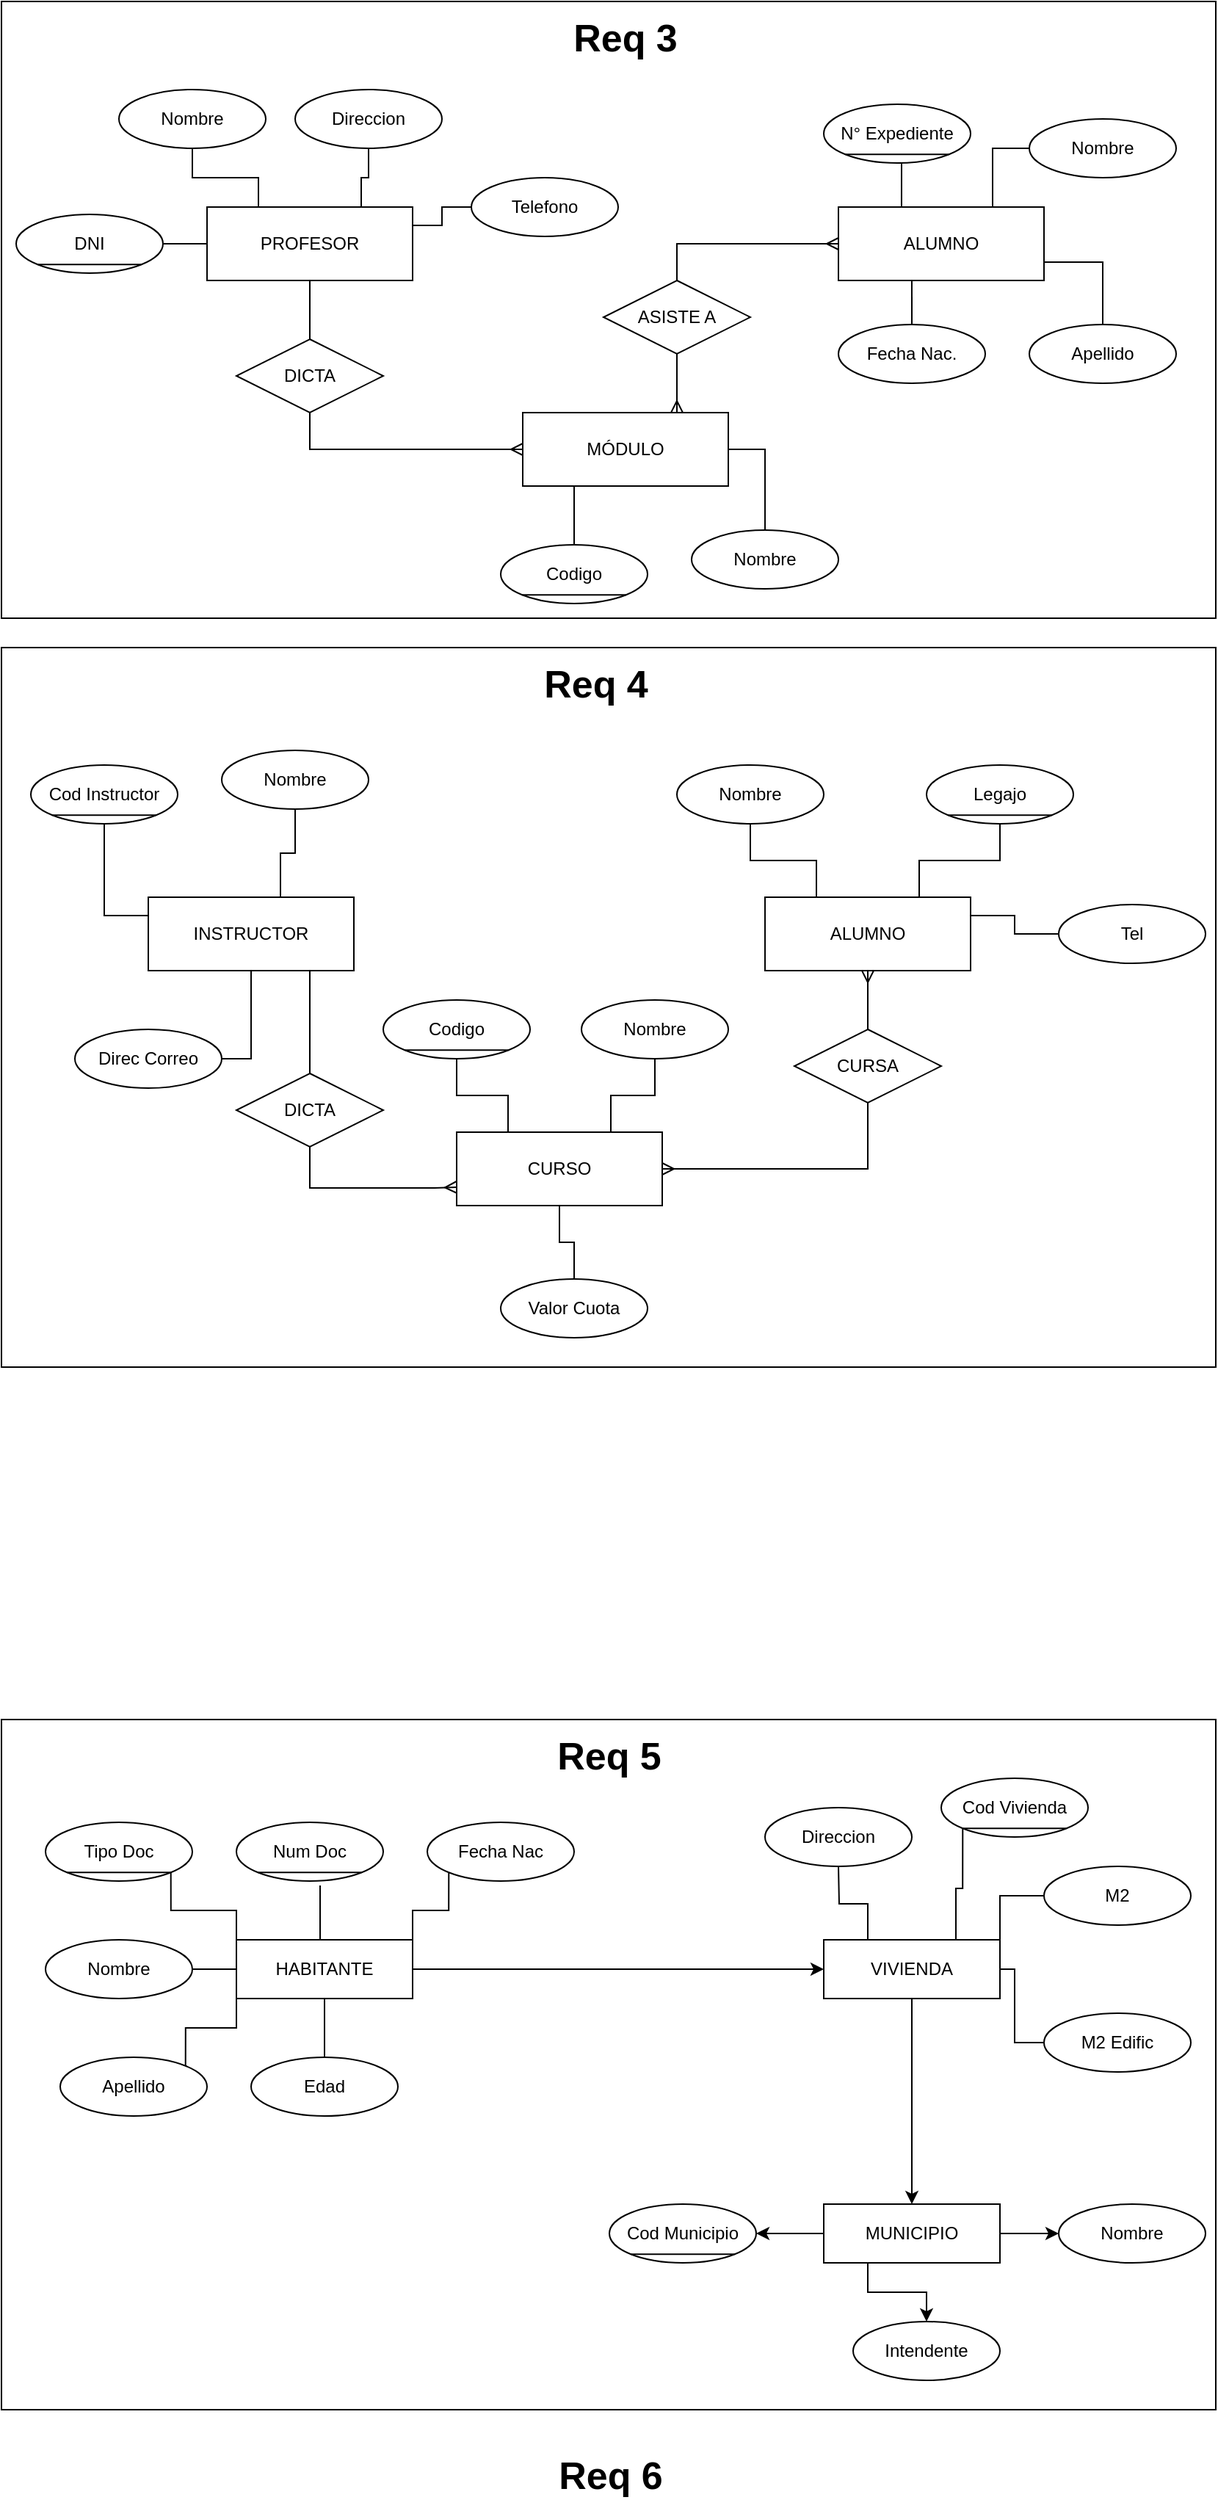 <mxfile version="24.7.5">
  <diagram name="Página-1" id="k-0Oj2JLBfaK-q1ZUJxf">
    <mxGraphModel dx="1098" dy="838" grid="1" gridSize="10" guides="1" tooltips="1" connect="1" arrows="1" fold="1" page="1" pageScale="1" pageWidth="827" pageHeight="1169" math="0" shadow="0">
      <root>
        <mxCell id="0" />
        <mxCell id="1" parent="0" />
        <mxCell id="__Xazit7oAMGZoD1hRbR-122" value="" style="rounded=0;whiteSpace=wrap;html=1;" vertex="1" parent="1">
          <mxGeometry y="1170" width="827" height="470" as="geometry" />
        </mxCell>
        <mxCell id="__Xazit7oAMGZoD1hRbR-79" value="" style="rounded=0;whiteSpace=wrap;html=1;" vertex="1" parent="1">
          <mxGeometry y="440" width="827" height="490" as="geometry" />
        </mxCell>
        <mxCell id="__Xazit7oAMGZoD1hRbR-42" value="" style="rounded=0;whiteSpace=wrap;html=1;" vertex="1" parent="1">
          <mxGeometry width="827" height="420" as="geometry" />
        </mxCell>
        <mxCell id="__Xazit7oAMGZoD1hRbR-1" value="&lt;b&gt;&lt;font style=&quot;font-size: 26px;&quot;&gt;Req 3&lt;/font&gt;&lt;/b&gt;" style="text;html=1;align=center;verticalAlign=middle;whiteSpace=wrap;rounded=0;" vertex="1" parent="1">
          <mxGeometry x="280" y="10" width="290" height="30" as="geometry" />
        </mxCell>
        <mxCell id="__Xazit7oAMGZoD1hRbR-14" style="edgeStyle=orthogonalEdgeStyle;rounded=0;orthogonalLoop=1;jettySize=auto;html=1;exitX=0.5;exitY=1;exitDx=0;exitDy=0;entryX=0;entryY=0.5;entryDx=0;entryDy=0;endArrow=ERmany;endFill=0;" edge="1" parent="1" source="__Xazit7oAMGZoD1hRbR-2" target="__Xazit7oAMGZoD1hRbR-6">
          <mxGeometry relative="1" as="geometry" />
        </mxCell>
        <mxCell id="__Xazit7oAMGZoD1hRbR-2" value="PROFESOR" style="rounded=0;whiteSpace=wrap;html=1;" vertex="1" parent="1">
          <mxGeometry x="140" y="140" width="140" height="50" as="geometry" />
        </mxCell>
        <mxCell id="__Xazit7oAMGZoD1hRbR-9" style="edgeStyle=orthogonalEdgeStyle;rounded=0;orthogonalLoop=1;jettySize=auto;html=1;exitX=0;exitY=0.5;exitDx=0;exitDy=0;entryX=0.75;entryY=0;entryDx=0;entryDy=0;endArrow=ERmany;endFill=0;startArrow=ERmany;startFill=0;" edge="1" parent="1" source="__Xazit7oAMGZoD1hRbR-5" target="__Xazit7oAMGZoD1hRbR-6">
          <mxGeometry relative="1" as="geometry" />
        </mxCell>
        <mxCell id="__Xazit7oAMGZoD1hRbR-5" value="ALUMNO" style="rounded=0;whiteSpace=wrap;html=1;" vertex="1" parent="1">
          <mxGeometry x="570" y="140" width="140" height="50" as="geometry" />
        </mxCell>
        <mxCell id="__Xazit7oAMGZoD1hRbR-38" style="edgeStyle=orthogonalEdgeStyle;rounded=0;orthogonalLoop=1;jettySize=auto;html=1;exitX=0.25;exitY=1;exitDx=0;exitDy=0;entryX=0.5;entryY=0;entryDx=0;entryDy=0;endArrow=none;endFill=0;" edge="1" parent="1" source="__Xazit7oAMGZoD1hRbR-6" target="__Xazit7oAMGZoD1hRbR-35">
          <mxGeometry relative="1" as="geometry" />
        </mxCell>
        <mxCell id="__Xazit7oAMGZoD1hRbR-6" value="&lt;div&gt;MÓDULO&lt;/div&gt;" style="rounded=0;whiteSpace=wrap;html=1;" vertex="1" parent="1">
          <mxGeometry x="355" y="280" width="140" height="50" as="geometry" />
        </mxCell>
        <mxCell id="__Xazit7oAMGZoD1hRbR-15" value="DICTA" style="rhombus;whiteSpace=wrap;html=1;" vertex="1" parent="1">
          <mxGeometry x="160" y="230" width="100" height="50" as="geometry" />
        </mxCell>
        <mxCell id="__Xazit7oAMGZoD1hRbR-17" value="ASISTE A" style="rhombus;whiteSpace=wrap;html=1;" vertex="1" parent="1">
          <mxGeometry x="410" y="190" width="100" height="50" as="geometry" />
        </mxCell>
        <mxCell id="__Xazit7oAMGZoD1hRbR-23" style="edgeStyle=orthogonalEdgeStyle;rounded=0;orthogonalLoop=1;jettySize=auto;html=1;exitX=0.5;exitY=1;exitDx=0;exitDy=0;entryX=0.25;entryY=0;entryDx=0;entryDy=0;endArrow=none;endFill=0;" edge="1" parent="1" source="__Xazit7oAMGZoD1hRbR-18" target="__Xazit7oAMGZoD1hRbR-2">
          <mxGeometry relative="1" as="geometry" />
        </mxCell>
        <mxCell id="__Xazit7oAMGZoD1hRbR-18" value="Nombre" style="ellipse;whiteSpace=wrap;html=1;" vertex="1" parent="1">
          <mxGeometry x="80" y="60" width="100" height="40" as="geometry" />
        </mxCell>
        <mxCell id="__Xazit7oAMGZoD1hRbR-22" style="edgeStyle=orthogonalEdgeStyle;rounded=0;orthogonalLoop=1;jettySize=auto;html=1;exitX=0.5;exitY=1;exitDx=0;exitDy=0;entryX=0.75;entryY=0;entryDx=0;entryDy=0;endArrow=none;endFill=0;" edge="1" parent="1" source="__Xazit7oAMGZoD1hRbR-19" target="__Xazit7oAMGZoD1hRbR-2">
          <mxGeometry relative="1" as="geometry" />
        </mxCell>
        <mxCell id="__Xazit7oAMGZoD1hRbR-19" value="Direccion" style="ellipse;whiteSpace=wrap;html=1;" vertex="1" parent="1">
          <mxGeometry x="200" y="60" width="100" height="40" as="geometry" />
        </mxCell>
        <mxCell id="__Xazit7oAMGZoD1hRbR-24" style="edgeStyle=orthogonalEdgeStyle;rounded=0;orthogonalLoop=1;jettySize=auto;html=1;exitX=1;exitY=0.5;exitDx=0;exitDy=0;entryX=0;entryY=0.5;entryDx=0;entryDy=0;endArrow=none;endFill=0;" edge="1" parent="1" source="__Xazit7oAMGZoD1hRbR-20" target="__Xazit7oAMGZoD1hRbR-2">
          <mxGeometry relative="1" as="geometry" />
        </mxCell>
        <mxCell id="__Xazit7oAMGZoD1hRbR-20" value="DNI" style="ellipse;whiteSpace=wrap;html=1;" vertex="1" parent="1">
          <mxGeometry x="10" y="145" width="100" height="40" as="geometry" />
        </mxCell>
        <mxCell id="__Xazit7oAMGZoD1hRbR-25" style="edgeStyle=orthogonalEdgeStyle;rounded=0;orthogonalLoop=1;jettySize=auto;html=1;exitX=0;exitY=0.5;exitDx=0;exitDy=0;entryX=1;entryY=0.25;entryDx=0;entryDy=0;endArrow=none;endFill=0;" edge="1" parent="1" source="__Xazit7oAMGZoD1hRbR-21" target="__Xazit7oAMGZoD1hRbR-2">
          <mxGeometry relative="1" as="geometry" />
        </mxCell>
        <mxCell id="__Xazit7oAMGZoD1hRbR-21" value="Telefono" style="ellipse;whiteSpace=wrap;html=1;" vertex="1" parent="1">
          <mxGeometry x="320" y="120" width="100" height="40" as="geometry" />
        </mxCell>
        <mxCell id="__Xazit7oAMGZoD1hRbR-33" style="edgeStyle=orthogonalEdgeStyle;rounded=0;orthogonalLoop=1;jettySize=auto;html=1;exitX=0;exitY=0.5;exitDx=0;exitDy=0;entryX=0.75;entryY=0;entryDx=0;entryDy=0;endArrow=none;endFill=0;" edge="1" parent="1" source="__Xazit7oAMGZoD1hRbR-27" target="__Xazit7oAMGZoD1hRbR-5">
          <mxGeometry relative="1" as="geometry" />
        </mxCell>
        <mxCell id="__Xazit7oAMGZoD1hRbR-27" value="Nombre" style="ellipse;whiteSpace=wrap;html=1;" vertex="1" parent="1">
          <mxGeometry x="700" y="80" width="100" height="40" as="geometry" />
        </mxCell>
        <mxCell id="__Xazit7oAMGZoD1hRbR-28" value="Fecha Nac." style="ellipse;whiteSpace=wrap;html=1;" vertex="1" parent="1">
          <mxGeometry x="570" y="220" width="100" height="40" as="geometry" />
        </mxCell>
        <mxCell id="__Xazit7oAMGZoD1hRbR-32" style="edgeStyle=orthogonalEdgeStyle;rounded=0;orthogonalLoop=1;jettySize=auto;html=1;exitX=0.5;exitY=0;exitDx=0;exitDy=0;entryX=1;entryY=0.75;entryDx=0;entryDy=0;endArrow=none;endFill=0;" edge="1" parent="1" source="__Xazit7oAMGZoD1hRbR-29" target="__Xazit7oAMGZoD1hRbR-5">
          <mxGeometry relative="1" as="geometry" />
        </mxCell>
        <mxCell id="__Xazit7oAMGZoD1hRbR-29" value="Apellido" style="ellipse;whiteSpace=wrap;html=1;" vertex="1" parent="1">
          <mxGeometry x="700" y="220" width="100" height="40" as="geometry" />
        </mxCell>
        <mxCell id="__Xazit7oAMGZoD1hRbR-30" value="N° Expediente" style="ellipse;whiteSpace=wrap;html=1;" vertex="1" parent="1">
          <mxGeometry x="560" y="70" width="100" height="40" as="geometry" />
        </mxCell>
        <mxCell id="__Xazit7oAMGZoD1hRbR-31" style="edgeStyle=orthogonalEdgeStyle;rounded=0;orthogonalLoop=1;jettySize=auto;html=1;exitX=0.5;exitY=0;exitDx=0;exitDy=0;entryX=0.357;entryY=1;entryDx=0;entryDy=0;entryPerimeter=0;endArrow=none;endFill=0;" edge="1" parent="1" source="__Xazit7oAMGZoD1hRbR-28" target="__Xazit7oAMGZoD1hRbR-5">
          <mxGeometry relative="1" as="geometry" />
        </mxCell>
        <mxCell id="__Xazit7oAMGZoD1hRbR-34" style="edgeStyle=orthogonalEdgeStyle;rounded=0;orthogonalLoop=1;jettySize=auto;html=1;exitX=0.5;exitY=1;exitDx=0;exitDy=0;entryX=0.307;entryY=0;entryDx=0;entryDy=0;entryPerimeter=0;endArrow=none;endFill=0;" edge="1" parent="1" source="__Xazit7oAMGZoD1hRbR-30" target="__Xazit7oAMGZoD1hRbR-5">
          <mxGeometry relative="1" as="geometry" />
        </mxCell>
        <mxCell id="__Xazit7oAMGZoD1hRbR-35" value="Codigo" style="ellipse;whiteSpace=wrap;html=1;" vertex="1" parent="1">
          <mxGeometry x="340" y="370" width="100" height="40" as="geometry" />
        </mxCell>
        <mxCell id="__Xazit7oAMGZoD1hRbR-37" style="edgeStyle=orthogonalEdgeStyle;rounded=0;orthogonalLoop=1;jettySize=auto;html=1;entryX=1;entryY=0.5;entryDx=0;entryDy=0;endArrow=none;endFill=0;" edge="1" parent="1" source="__Xazit7oAMGZoD1hRbR-36" target="__Xazit7oAMGZoD1hRbR-6">
          <mxGeometry relative="1" as="geometry" />
        </mxCell>
        <mxCell id="__Xazit7oAMGZoD1hRbR-36" value="Nombre" style="ellipse;whiteSpace=wrap;html=1;" vertex="1" parent="1">
          <mxGeometry x="470" y="360" width="100" height="40" as="geometry" />
        </mxCell>
        <mxCell id="__Xazit7oAMGZoD1hRbR-39" value="" style="endArrow=none;html=1;rounded=0;exitX=0;exitY=1;exitDx=0;exitDy=0;entryX=1;entryY=1;entryDx=0;entryDy=0;" edge="1" parent="1" source="__Xazit7oAMGZoD1hRbR-20" target="__Xazit7oAMGZoD1hRbR-20">
          <mxGeometry width="50" height="50" relative="1" as="geometry">
            <mxPoint x="40" y="235" as="sourcePoint" />
            <mxPoint x="90" y="185" as="targetPoint" />
          </mxGeometry>
        </mxCell>
        <mxCell id="__Xazit7oAMGZoD1hRbR-40" value="" style="endArrow=none;html=1;rounded=0;exitX=0;exitY=1;exitDx=0;exitDy=0;entryX=1;entryY=1;entryDx=0;entryDy=0;" edge="1" parent="1" source="__Xazit7oAMGZoD1hRbR-35" target="__Xazit7oAMGZoD1hRbR-35">
          <mxGeometry width="50" height="50" relative="1" as="geometry">
            <mxPoint x="350" y="430" as="sourcePoint" />
            <mxPoint x="420" y="430" as="targetPoint" />
          </mxGeometry>
        </mxCell>
        <mxCell id="__Xazit7oAMGZoD1hRbR-41" value="" style="endArrow=none;html=1;rounded=0;exitX=0;exitY=1;exitDx=0;exitDy=0;entryX=1;entryY=1;entryDx=0;entryDy=0;" edge="1" parent="1" source="__Xazit7oAMGZoD1hRbR-30" target="__Xazit7oAMGZoD1hRbR-30">
          <mxGeometry width="50" height="50" relative="1" as="geometry">
            <mxPoint x="530" y="119" as="sourcePoint" />
            <mxPoint x="600" y="119" as="targetPoint" />
          </mxGeometry>
        </mxCell>
        <mxCell id="__Xazit7oAMGZoD1hRbR-43" value="&lt;b&gt;&lt;font style=&quot;font-size: 26px;&quot;&gt;Req 4&lt;/font&gt;&lt;/b&gt;" style="text;html=1;align=center;verticalAlign=middle;whiteSpace=wrap;rounded=0;" vertex="1" parent="1">
          <mxGeometry x="260" y="450" width="290" height="30" as="geometry" />
        </mxCell>
        <mxCell id="__Xazit7oAMGZoD1hRbR-49" style="edgeStyle=orthogonalEdgeStyle;rounded=0;orthogonalLoop=1;jettySize=auto;html=1;exitX=0.75;exitY=0;exitDx=0;exitDy=0;entryX=0.5;entryY=1;entryDx=0;entryDy=0;endArrow=none;endFill=0;" edge="1" parent="1" source="__Xazit7oAMGZoD1hRbR-45" target="__Xazit7oAMGZoD1hRbR-48">
          <mxGeometry relative="1" as="geometry">
            <Array as="points">
              <mxPoint x="190" y="610" />
              <mxPoint x="190" y="580" />
              <mxPoint x="200" y="580" />
            </Array>
          </mxGeometry>
        </mxCell>
        <mxCell id="__Xazit7oAMGZoD1hRbR-50" style="edgeStyle=orthogonalEdgeStyle;rounded=0;orthogonalLoop=1;jettySize=auto;html=1;exitX=0;exitY=0.25;exitDx=0;exitDy=0;entryX=0.5;entryY=1;entryDx=0;entryDy=0;endArrow=none;endFill=0;" edge="1" parent="1" source="__Xazit7oAMGZoD1hRbR-45" target="__Xazit7oAMGZoD1hRbR-46">
          <mxGeometry relative="1" as="geometry" />
        </mxCell>
        <mxCell id="__Xazit7oAMGZoD1hRbR-51" style="edgeStyle=orthogonalEdgeStyle;rounded=0;orthogonalLoop=1;jettySize=auto;html=1;exitX=0.25;exitY=1;exitDx=0;exitDy=0;entryX=1;entryY=0.5;entryDx=0;entryDy=0;endArrow=none;endFill=0;" edge="1" parent="1" source="__Xazit7oAMGZoD1hRbR-45" target="__Xazit7oAMGZoD1hRbR-47">
          <mxGeometry relative="1" as="geometry">
            <Array as="points">
              <mxPoint x="170" y="660" />
              <mxPoint x="170" y="720" />
            </Array>
          </mxGeometry>
        </mxCell>
        <mxCell id="__Xazit7oAMGZoD1hRbR-72" style="edgeStyle=orthogonalEdgeStyle;rounded=0;orthogonalLoop=1;jettySize=auto;html=1;exitX=0.75;exitY=1;exitDx=0;exitDy=0;entryX=0;entryY=0.75;entryDx=0;entryDy=0;endArrow=ERmany;endFill=0;" edge="1" parent="1" target="__Xazit7oAMGZoD1hRbR-60">
          <mxGeometry relative="1" as="geometry">
            <mxPoint x="190" y="660" as="sourcePoint" />
            <mxPoint x="295" y="807.5" as="targetPoint" />
            <Array as="points">
              <mxPoint x="210" y="660" />
              <mxPoint x="210" y="808" />
              <mxPoint x="295" y="808" />
            </Array>
          </mxGeometry>
        </mxCell>
        <mxCell id="__Xazit7oAMGZoD1hRbR-45" value="INSTRUCTOR" style="rounded=0;whiteSpace=wrap;html=1;" vertex="1" parent="1">
          <mxGeometry x="100" y="610" width="140" height="50" as="geometry" />
        </mxCell>
        <mxCell id="__Xazit7oAMGZoD1hRbR-46" value="Cod Instructor" style="ellipse;whiteSpace=wrap;html=1;" vertex="1" parent="1">
          <mxGeometry x="20" y="520" width="100" height="40" as="geometry" />
        </mxCell>
        <mxCell id="__Xazit7oAMGZoD1hRbR-47" value="Direc Correo" style="ellipse;whiteSpace=wrap;html=1;" vertex="1" parent="1">
          <mxGeometry x="50" y="700" width="100" height="40" as="geometry" />
        </mxCell>
        <mxCell id="__Xazit7oAMGZoD1hRbR-48" value="Nombre" style="ellipse;whiteSpace=wrap;html=1;" vertex="1" parent="1">
          <mxGeometry x="150" y="510" width="100" height="40" as="geometry" />
        </mxCell>
        <mxCell id="__Xazit7oAMGZoD1hRbR-62" style="edgeStyle=orthogonalEdgeStyle;rounded=0;orthogonalLoop=1;jettySize=auto;html=1;exitX=0.5;exitY=1;exitDx=0;exitDy=0;entryX=1;entryY=0.5;entryDx=0;entryDy=0;endArrow=ERmany;endFill=0;startArrow=ERmany;startFill=0;" edge="1" parent="1" source="__Xazit7oAMGZoD1hRbR-52" target="__Xazit7oAMGZoD1hRbR-60">
          <mxGeometry relative="1" as="geometry" />
        </mxCell>
        <mxCell id="__Xazit7oAMGZoD1hRbR-52" value="ALUMNO" style="rounded=0;whiteSpace=wrap;html=1;" vertex="1" parent="1">
          <mxGeometry x="520" y="610" width="140" height="50" as="geometry" />
        </mxCell>
        <mxCell id="__Xazit7oAMGZoD1hRbR-57" style="edgeStyle=orthogonalEdgeStyle;rounded=0;orthogonalLoop=1;jettySize=auto;html=1;exitX=0.5;exitY=1;exitDx=0;exitDy=0;entryX=0.25;entryY=0;entryDx=0;entryDy=0;endArrow=none;endFill=0;" edge="1" parent="1" source="__Xazit7oAMGZoD1hRbR-54" target="__Xazit7oAMGZoD1hRbR-52">
          <mxGeometry relative="1" as="geometry" />
        </mxCell>
        <mxCell id="__Xazit7oAMGZoD1hRbR-54" value="Nombre" style="ellipse;whiteSpace=wrap;html=1;" vertex="1" parent="1">
          <mxGeometry x="460" y="520" width="100" height="40" as="geometry" />
        </mxCell>
        <mxCell id="__Xazit7oAMGZoD1hRbR-58" style="edgeStyle=orthogonalEdgeStyle;rounded=0;orthogonalLoop=1;jettySize=auto;html=1;exitX=0.5;exitY=1;exitDx=0;exitDy=0;entryX=0.75;entryY=0;entryDx=0;entryDy=0;endArrow=none;endFill=0;" edge="1" parent="1" source="__Xazit7oAMGZoD1hRbR-55" target="__Xazit7oAMGZoD1hRbR-52">
          <mxGeometry relative="1" as="geometry" />
        </mxCell>
        <mxCell id="__Xazit7oAMGZoD1hRbR-55" value="Legajo" style="ellipse;whiteSpace=wrap;html=1;" vertex="1" parent="1">
          <mxGeometry x="630" y="520" width="100" height="40" as="geometry" />
        </mxCell>
        <mxCell id="__Xazit7oAMGZoD1hRbR-59" style="edgeStyle=orthogonalEdgeStyle;rounded=0;orthogonalLoop=1;jettySize=auto;html=1;exitX=0;exitY=0.5;exitDx=0;exitDy=0;entryX=1;entryY=0.25;entryDx=0;entryDy=0;endArrow=none;endFill=0;" edge="1" parent="1" source="__Xazit7oAMGZoD1hRbR-56" target="__Xazit7oAMGZoD1hRbR-52">
          <mxGeometry relative="1" as="geometry" />
        </mxCell>
        <mxCell id="__Xazit7oAMGZoD1hRbR-56" value="Tel" style="ellipse;whiteSpace=wrap;html=1;" vertex="1" parent="1">
          <mxGeometry x="720" y="615" width="100" height="40" as="geometry" />
        </mxCell>
        <mxCell id="__Xazit7oAMGZoD1hRbR-74" style="edgeStyle=orthogonalEdgeStyle;rounded=0;orthogonalLoop=1;jettySize=auto;html=1;exitX=0.5;exitY=1;exitDx=0;exitDy=0;entryX=0.5;entryY=0;entryDx=0;entryDy=0;endArrow=none;endFill=0;" edge="1" parent="1" source="__Xazit7oAMGZoD1hRbR-60" target="__Xazit7oAMGZoD1hRbR-65">
          <mxGeometry relative="1" as="geometry" />
        </mxCell>
        <mxCell id="__Xazit7oAMGZoD1hRbR-60" value="CURSO" style="rounded=0;whiteSpace=wrap;html=1;" vertex="1" parent="1">
          <mxGeometry x="310" y="770" width="140" height="50" as="geometry" />
        </mxCell>
        <mxCell id="__Xazit7oAMGZoD1hRbR-67" style="edgeStyle=orthogonalEdgeStyle;rounded=0;orthogonalLoop=1;jettySize=auto;html=1;exitX=0.5;exitY=1;exitDx=0;exitDy=0;entryX=0.25;entryY=0;entryDx=0;entryDy=0;endArrow=none;endFill=0;" edge="1" parent="1" source="__Xazit7oAMGZoD1hRbR-63" target="__Xazit7oAMGZoD1hRbR-60">
          <mxGeometry relative="1" as="geometry" />
        </mxCell>
        <mxCell id="__Xazit7oAMGZoD1hRbR-63" value="Codigo" style="ellipse;whiteSpace=wrap;html=1;" vertex="1" parent="1">
          <mxGeometry x="260" y="680" width="100" height="40" as="geometry" />
        </mxCell>
        <mxCell id="__Xazit7oAMGZoD1hRbR-66" style="edgeStyle=orthogonalEdgeStyle;rounded=0;orthogonalLoop=1;jettySize=auto;html=1;exitX=0.5;exitY=1;exitDx=0;exitDy=0;entryX=0.75;entryY=0;entryDx=0;entryDy=0;endArrow=none;endFill=0;" edge="1" parent="1" source="__Xazit7oAMGZoD1hRbR-64" target="__Xazit7oAMGZoD1hRbR-60">
          <mxGeometry relative="1" as="geometry" />
        </mxCell>
        <mxCell id="__Xazit7oAMGZoD1hRbR-64" value="Nombre" style="ellipse;whiteSpace=wrap;html=1;" vertex="1" parent="1">
          <mxGeometry x="395" y="680" width="100" height="40" as="geometry" />
        </mxCell>
        <mxCell id="__Xazit7oAMGZoD1hRbR-65" value="Valor Cuota" style="ellipse;whiteSpace=wrap;html=1;" vertex="1" parent="1">
          <mxGeometry x="340" y="870" width="100" height="40" as="geometry" />
        </mxCell>
        <mxCell id="__Xazit7oAMGZoD1hRbR-69" value="DICTA" style="rhombus;whiteSpace=wrap;html=1;" vertex="1" parent="1">
          <mxGeometry x="160" y="730" width="100" height="50" as="geometry" />
        </mxCell>
        <mxCell id="__Xazit7oAMGZoD1hRbR-71" value="CURSA" style="rhombus;whiteSpace=wrap;html=1;" vertex="1" parent="1">
          <mxGeometry x="540" y="700" width="100" height="50" as="geometry" />
        </mxCell>
        <mxCell id="__Xazit7oAMGZoD1hRbR-75" value="" style="endArrow=none;html=1;rounded=0;exitX=0;exitY=1;exitDx=0;exitDy=0;entryX=1;entryY=1;entryDx=0;entryDy=0;" edge="1" parent="1" source="__Xazit7oAMGZoD1hRbR-46" target="__Xazit7oAMGZoD1hRbR-46">
          <mxGeometry width="50" height="50" relative="1" as="geometry">
            <mxPoint x="390" y="550" as="sourcePoint" />
            <mxPoint x="440" y="500" as="targetPoint" />
          </mxGeometry>
        </mxCell>
        <mxCell id="__Xazit7oAMGZoD1hRbR-76" value="" style="endArrow=none;html=1;rounded=0;entryX=1;entryY=1;entryDx=0;entryDy=0;exitX=0;exitY=1;exitDx=0;exitDy=0;" edge="1" parent="1" source="__Xazit7oAMGZoD1hRbR-55" target="__Xazit7oAMGZoD1hRbR-55">
          <mxGeometry width="50" height="50" relative="1" as="geometry">
            <mxPoint x="390" y="550" as="sourcePoint" />
            <mxPoint x="440" y="500" as="targetPoint" />
          </mxGeometry>
        </mxCell>
        <mxCell id="__Xazit7oAMGZoD1hRbR-77" value="" style="endArrow=none;html=1;rounded=0;exitX=0;exitY=1;exitDx=0;exitDy=0;entryX=1;entryY=1;entryDx=0;entryDy=0;" edge="1" parent="1" source="__Xazit7oAMGZoD1hRbR-63" target="__Xazit7oAMGZoD1hRbR-63">
          <mxGeometry width="50" height="50" relative="1" as="geometry">
            <mxPoint x="290" y="665" as="sourcePoint" />
            <mxPoint x="340" y="615" as="targetPoint" />
          </mxGeometry>
        </mxCell>
        <mxCell id="__Xazit7oAMGZoD1hRbR-80" value="&lt;b&gt;&lt;font style=&quot;font-size: 26px;&quot;&gt;Req 5&lt;/font&gt;&lt;/b&gt;" style="text;html=1;align=center;verticalAlign=middle;whiteSpace=wrap;rounded=0;" vertex="1" parent="1">
          <mxGeometry x="269" y="1180" width="290" height="30" as="geometry" />
        </mxCell>
        <mxCell id="__Xazit7oAMGZoD1hRbR-85" style="edgeStyle=orthogonalEdgeStyle;rounded=0;orthogonalLoop=1;jettySize=auto;html=1;exitX=1;exitY=0.5;exitDx=0;exitDy=0;" edge="1" parent="1" source="__Xazit7oAMGZoD1hRbR-81" target="__Xazit7oAMGZoD1hRbR-83">
          <mxGeometry relative="1" as="geometry" />
        </mxCell>
        <mxCell id="__Xazit7oAMGZoD1hRbR-95" style="edgeStyle=orthogonalEdgeStyle;rounded=0;orthogonalLoop=1;jettySize=auto;html=1;exitX=0;exitY=0;exitDx=0;exitDy=0;entryX=1;entryY=1;entryDx=0;entryDy=0;endArrow=none;endFill=0;" edge="1" parent="1" source="__Xazit7oAMGZoD1hRbR-81" target="__Xazit7oAMGZoD1hRbR-88">
          <mxGeometry relative="1" as="geometry" />
        </mxCell>
        <mxCell id="__Xazit7oAMGZoD1hRbR-96" style="edgeStyle=orthogonalEdgeStyle;rounded=0;orthogonalLoop=1;jettySize=auto;html=1;exitX=0;exitY=0.5;exitDx=0;exitDy=0;entryX=1;entryY=0.5;entryDx=0;entryDy=0;endArrow=none;endFill=0;" edge="1" parent="1" source="__Xazit7oAMGZoD1hRbR-81" target="__Xazit7oAMGZoD1hRbR-90">
          <mxGeometry relative="1" as="geometry" />
        </mxCell>
        <mxCell id="__Xazit7oAMGZoD1hRbR-97" style="edgeStyle=orthogonalEdgeStyle;rounded=0;orthogonalLoop=1;jettySize=auto;html=1;exitX=0;exitY=1;exitDx=0;exitDy=0;entryX=1;entryY=0;entryDx=0;entryDy=0;endArrow=none;endFill=0;" edge="1" parent="1" source="__Xazit7oAMGZoD1hRbR-81" target="__Xazit7oAMGZoD1hRbR-91">
          <mxGeometry relative="1" as="geometry" />
        </mxCell>
        <mxCell id="__Xazit7oAMGZoD1hRbR-98" style="edgeStyle=orthogonalEdgeStyle;rounded=0;orthogonalLoop=1;jettySize=auto;html=1;exitX=0.5;exitY=1;exitDx=0;exitDy=0;entryX=0.5;entryY=0;entryDx=0;entryDy=0;endArrow=none;endFill=0;" edge="1" parent="1" source="__Xazit7oAMGZoD1hRbR-81" target="__Xazit7oAMGZoD1hRbR-93">
          <mxGeometry relative="1" as="geometry" />
        </mxCell>
        <mxCell id="__Xazit7oAMGZoD1hRbR-100" style="edgeStyle=orthogonalEdgeStyle;rounded=0;orthogonalLoop=1;jettySize=auto;html=1;exitX=1;exitY=0;exitDx=0;exitDy=0;entryX=0;entryY=1;entryDx=0;entryDy=0;endArrow=none;endFill=0;" edge="1" parent="1" source="__Xazit7oAMGZoD1hRbR-81" target="__Xazit7oAMGZoD1hRbR-92">
          <mxGeometry relative="1" as="geometry" />
        </mxCell>
        <mxCell id="__Xazit7oAMGZoD1hRbR-81" value="HABITANTE" style="rounded=0;whiteSpace=wrap;html=1;" vertex="1" parent="1">
          <mxGeometry x="160" y="1320" width="120" height="40" as="geometry" />
        </mxCell>
        <mxCell id="__Xazit7oAMGZoD1hRbR-114" style="edgeStyle=orthogonalEdgeStyle;rounded=0;orthogonalLoop=1;jettySize=auto;html=1;exitX=0;exitY=0.5;exitDx=0;exitDy=0;entryX=1;entryY=0.5;entryDx=0;entryDy=0;" edge="1" parent="1" source="__Xazit7oAMGZoD1hRbR-82" target="__Xazit7oAMGZoD1hRbR-113">
          <mxGeometry relative="1" as="geometry" />
        </mxCell>
        <mxCell id="__Xazit7oAMGZoD1hRbR-115" style="edgeStyle=orthogonalEdgeStyle;rounded=0;orthogonalLoop=1;jettySize=auto;html=1;exitX=1;exitY=0.5;exitDx=0;exitDy=0;entryX=0;entryY=0.5;entryDx=0;entryDy=0;" edge="1" parent="1" source="__Xazit7oAMGZoD1hRbR-82" target="__Xazit7oAMGZoD1hRbR-112">
          <mxGeometry relative="1" as="geometry" />
        </mxCell>
        <mxCell id="__Xazit7oAMGZoD1hRbR-116" style="edgeStyle=orthogonalEdgeStyle;rounded=0;orthogonalLoop=1;jettySize=auto;html=1;exitX=0.25;exitY=1;exitDx=0;exitDy=0;entryX=0.5;entryY=0;entryDx=0;entryDy=0;" edge="1" parent="1" source="__Xazit7oAMGZoD1hRbR-82" target="__Xazit7oAMGZoD1hRbR-111">
          <mxGeometry relative="1" as="geometry" />
        </mxCell>
        <mxCell id="__Xazit7oAMGZoD1hRbR-82" value="MUNICIPIO" style="rounded=0;whiteSpace=wrap;html=1;" vertex="1" parent="1">
          <mxGeometry x="560" y="1500" width="120" height="40" as="geometry" />
        </mxCell>
        <mxCell id="__Xazit7oAMGZoD1hRbR-86" style="edgeStyle=orthogonalEdgeStyle;rounded=0;orthogonalLoop=1;jettySize=auto;html=1;exitX=0.5;exitY=1;exitDx=0;exitDy=0;" edge="1" parent="1" source="__Xazit7oAMGZoD1hRbR-83" target="__Xazit7oAMGZoD1hRbR-82">
          <mxGeometry relative="1" as="geometry" />
        </mxCell>
        <mxCell id="__Xazit7oAMGZoD1hRbR-101" style="edgeStyle=orthogonalEdgeStyle;rounded=0;orthogonalLoop=1;jettySize=auto;html=1;exitX=0.25;exitY=0;exitDx=0;exitDy=0;endArrow=none;endFill=0;" edge="1" parent="1" source="__Xazit7oAMGZoD1hRbR-83">
          <mxGeometry relative="1" as="geometry">
            <mxPoint x="570" y="1270" as="targetPoint" />
          </mxGeometry>
        </mxCell>
        <mxCell id="__Xazit7oAMGZoD1hRbR-105" style="edgeStyle=orthogonalEdgeStyle;rounded=0;orthogonalLoop=1;jettySize=auto;html=1;exitX=0.75;exitY=0;exitDx=0;exitDy=0;entryX=0;entryY=1;entryDx=0;entryDy=0;endArrow=none;endFill=0;" edge="1" parent="1" source="__Xazit7oAMGZoD1hRbR-83" target="__Xazit7oAMGZoD1hRbR-103">
          <mxGeometry relative="1" as="geometry" />
        </mxCell>
        <mxCell id="__Xazit7oAMGZoD1hRbR-106" style="edgeStyle=orthogonalEdgeStyle;rounded=0;orthogonalLoop=1;jettySize=auto;html=1;exitX=1;exitY=0.5;exitDx=0;exitDy=0;entryX=0;entryY=0.5;entryDx=0;entryDy=0;endArrow=none;endFill=0;" edge="1" parent="1" source="__Xazit7oAMGZoD1hRbR-83" target="__Xazit7oAMGZoD1hRbR-104">
          <mxGeometry relative="1" as="geometry">
            <Array as="points">
              <mxPoint x="690" y="1340" />
              <mxPoint x="690" y="1390" />
            </Array>
          </mxGeometry>
        </mxCell>
        <mxCell id="__Xazit7oAMGZoD1hRbR-109" style="edgeStyle=orthogonalEdgeStyle;rounded=0;orthogonalLoop=1;jettySize=auto;html=1;exitX=1;exitY=0;exitDx=0;exitDy=0;entryX=0;entryY=0.5;entryDx=0;entryDy=0;endArrow=none;endFill=0;" edge="1" parent="1" source="__Xazit7oAMGZoD1hRbR-83" target="__Xazit7oAMGZoD1hRbR-108">
          <mxGeometry relative="1" as="geometry" />
        </mxCell>
        <mxCell id="__Xazit7oAMGZoD1hRbR-83" value="VIVIENDA" style="rounded=0;whiteSpace=wrap;html=1;" vertex="1" parent="1">
          <mxGeometry x="560" y="1320" width="120" height="40" as="geometry" />
        </mxCell>
        <mxCell id="__Xazit7oAMGZoD1hRbR-88" value="Tipo Doc" style="ellipse;whiteSpace=wrap;html=1;" vertex="1" parent="1">
          <mxGeometry x="30" y="1240" width="100" height="40" as="geometry" />
        </mxCell>
        <mxCell id="__Xazit7oAMGZoD1hRbR-89" value="Num Doc" style="ellipse;whiteSpace=wrap;html=1;" vertex="1" parent="1">
          <mxGeometry x="160" y="1240" width="100" height="40" as="geometry" />
        </mxCell>
        <mxCell id="__Xazit7oAMGZoD1hRbR-90" value="Nombre" style="ellipse;whiteSpace=wrap;html=1;" vertex="1" parent="1">
          <mxGeometry x="30" y="1320" width="100" height="40" as="geometry" />
        </mxCell>
        <mxCell id="__Xazit7oAMGZoD1hRbR-91" value="Apellido" style="ellipse;whiteSpace=wrap;html=1;" vertex="1" parent="1">
          <mxGeometry x="40" y="1400" width="100" height="40" as="geometry" />
        </mxCell>
        <mxCell id="__Xazit7oAMGZoD1hRbR-92" value="Fecha Nac" style="ellipse;whiteSpace=wrap;html=1;" vertex="1" parent="1">
          <mxGeometry x="290" y="1240" width="100" height="40" as="geometry" />
        </mxCell>
        <mxCell id="__Xazit7oAMGZoD1hRbR-93" value="Edad" style="ellipse;whiteSpace=wrap;html=1;" vertex="1" parent="1">
          <mxGeometry x="170" y="1400" width="100" height="40" as="geometry" />
        </mxCell>
        <mxCell id="__Xazit7oAMGZoD1hRbR-99" style="edgeStyle=orthogonalEdgeStyle;rounded=0;orthogonalLoop=1;jettySize=auto;html=1;exitX=0.5;exitY=0;exitDx=0;exitDy=0;entryX=0.57;entryY=1.075;entryDx=0;entryDy=0;entryPerimeter=0;endArrow=none;endFill=0;" edge="1" parent="1" source="__Xazit7oAMGZoD1hRbR-81" target="__Xazit7oAMGZoD1hRbR-89">
          <mxGeometry relative="1" as="geometry" />
        </mxCell>
        <mxCell id="__Xazit7oAMGZoD1hRbR-102" value="Direccion" style="ellipse;whiteSpace=wrap;html=1;" vertex="1" parent="1">
          <mxGeometry x="520" y="1230" width="100" height="40" as="geometry" />
        </mxCell>
        <mxCell id="__Xazit7oAMGZoD1hRbR-103" value="Cod Vivienda" style="ellipse;whiteSpace=wrap;html=1;" vertex="1" parent="1">
          <mxGeometry x="640" y="1210" width="100" height="40" as="geometry" />
        </mxCell>
        <mxCell id="__Xazit7oAMGZoD1hRbR-104" value="M2 Edific" style="ellipse;whiteSpace=wrap;html=1;" vertex="1" parent="1">
          <mxGeometry x="710" y="1370" width="100" height="40" as="geometry" />
        </mxCell>
        <mxCell id="__Xazit7oAMGZoD1hRbR-108" value="M2" style="ellipse;whiteSpace=wrap;html=1;" vertex="1" parent="1">
          <mxGeometry x="710" y="1270" width="100" height="40" as="geometry" />
        </mxCell>
        <mxCell id="__Xazit7oAMGZoD1hRbR-111" value="Intendente" style="ellipse;whiteSpace=wrap;html=1;" vertex="1" parent="1">
          <mxGeometry x="580" y="1580" width="100" height="40" as="geometry" />
        </mxCell>
        <mxCell id="__Xazit7oAMGZoD1hRbR-112" value="Nombre" style="ellipse;whiteSpace=wrap;html=1;" vertex="1" parent="1">
          <mxGeometry x="720" y="1500" width="100" height="40" as="geometry" />
        </mxCell>
        <mxCell id="__Xazit7oAMGZoD1hRbR-113" value="Cod Municipio" style="ellipse;whiteSpace=wrap;html=1;" vertex="1" parent="1">
          <mxGeometry x="414" y="1500" width="100" height="40" as="geometry" />
        </mxCell>
        <mxCell id="__Xazit7oAMGZoD1hRbR-117" value="" style="endArrow=none;html=1;rounded=0;entryX=1;entryY=1;entryDx=0;entryDy=0;exitX=0;exitY=1;exitDx=0;exitDy=0;" edge="1" parent="1" source="__Xazit7oAMGZoD1hRbR-113" target="__Xazit7oAMGZoD1hRbR-113">
          <mxGeometry width="50" height="50" relative="1" as="geometry">
            <mxPoint x="390" y="1550" as="sourcePoint" />
            <mxPoint x="440" y="1500" as="targetPoint" />
            <Array as="points" />
          </mxGeometry>
        </mxCell>
        <mxCell id="__Xazit7oAMGZoD1hRbR-119" value="" style="endArrow=none;html=1;rounded=0;entryX=1;entryY=1;entryDx=0;entryDy=0;exitX=0;exitY=1;exitDx=0;exitDy=0;" edge="1" parent="1" source="__Xazit7oAMGZoD1hRbR-88" target="__Xazit7oAMGZoD1hRbR-88">
          <mxGeometry width="50" height="50" relative="1" as="geometry">
            <mxPoint x="50" y="1270" as="sourcePoint" />
            <mxPoint x="120" y="1270" as="targetPoint" />
          </mxGeometry>
        </mxCell>
        <mxCell id="__Xazit7oAMGZoD1hRbR-120" value="" style="endArrow=none;html=1;rounded=0;entryX=1;entryY=1;entryDx=0;entryDy=0;exitX=0;exitY=1;exitDx=0;exitDy=0;" edge="1" parent="1" source="__Xazit7oAMGZoD1hRbR-89" target="__Xazit7oAMGZoD1hRbR-89">
          <mxGeometry width="50" height="50" relative="1" as="geometry">
            <mxPoint x="455" y="1574" as="sourcePoint" />
            <mxPoint x="525" y="1574" as="targetPoint" />
          </mxGeometry>
        </mxCell>
        <mxCell id="__Xazit7oAMGZoD1hRbR-121" value="" style="endArrow=none;html=1;rounded=0;entryX=1;entryY=1;entryDx=0;entryDy=0;exitX=0;exitY=1;exitDx=0;exitDy=0;" edge="1" parent="1" source="__Xazit7oAMGZoD1hRbR-103" target="__Xazit7oAMGZoD1hRbR-103">
          <mxGeometry width="50" height="50" relative="1" as="geometry">
            <mxPoint x="465" y="1584" as="sourcePoint" />
            <mxPoint x="535" y="1584" as="targetPoint" />
          </mxGeometry>
        </mxCell>
        <mxCell id="__Xazit7oAMGZoD1hRbR-123" value="&lt;b&gt;&lt;font style=&quot;font-size: 26px;&quot;&gt;Req 6&lt;/font&gt;&lt;/b&gt;" style="text;html=1;align=center;verticalAlign=middle;whiteSpace=wrap;rounded=0;" vertex="1" parent="1">
          <mxGeometry x="270" y="1670" width="290" height="30" as="geometry" />
        </mxCell>
      </root>
    </mxGraphModel>
  </diagram>
</mxfile>
